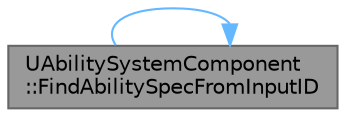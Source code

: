 digraph "UAbilitySystemComponent::FindAbilitySpecFromInputID"
{
 // INTERACTIVE_SVG=YES
 // LATEX_PDF_SIZE
  bgcolor="transparent";
  edge [fontname=Helvetica,fontsize=10,labelfontname=Helvetica,labelfontsize=10];
  node [fontname=Helvetica,fontsize=10,shape=box,height=0.2,width=0.4];
  rankdir="RL";
  Node1 [id="Node000001",label="UAbilitySystemComponent\l::FindAbilitySpecFromInputID",height=0.2,width=0.4,color="gray40", fillcolor="grey60", style="filled", fontcolor="black",tooltip="Returns an ability spec from a handle."];
  Node1 -> Node1 [id="edge1_Node000001_Node000001",dir="back",color="steelblue1",style="solid",tooltip=" "];
}
